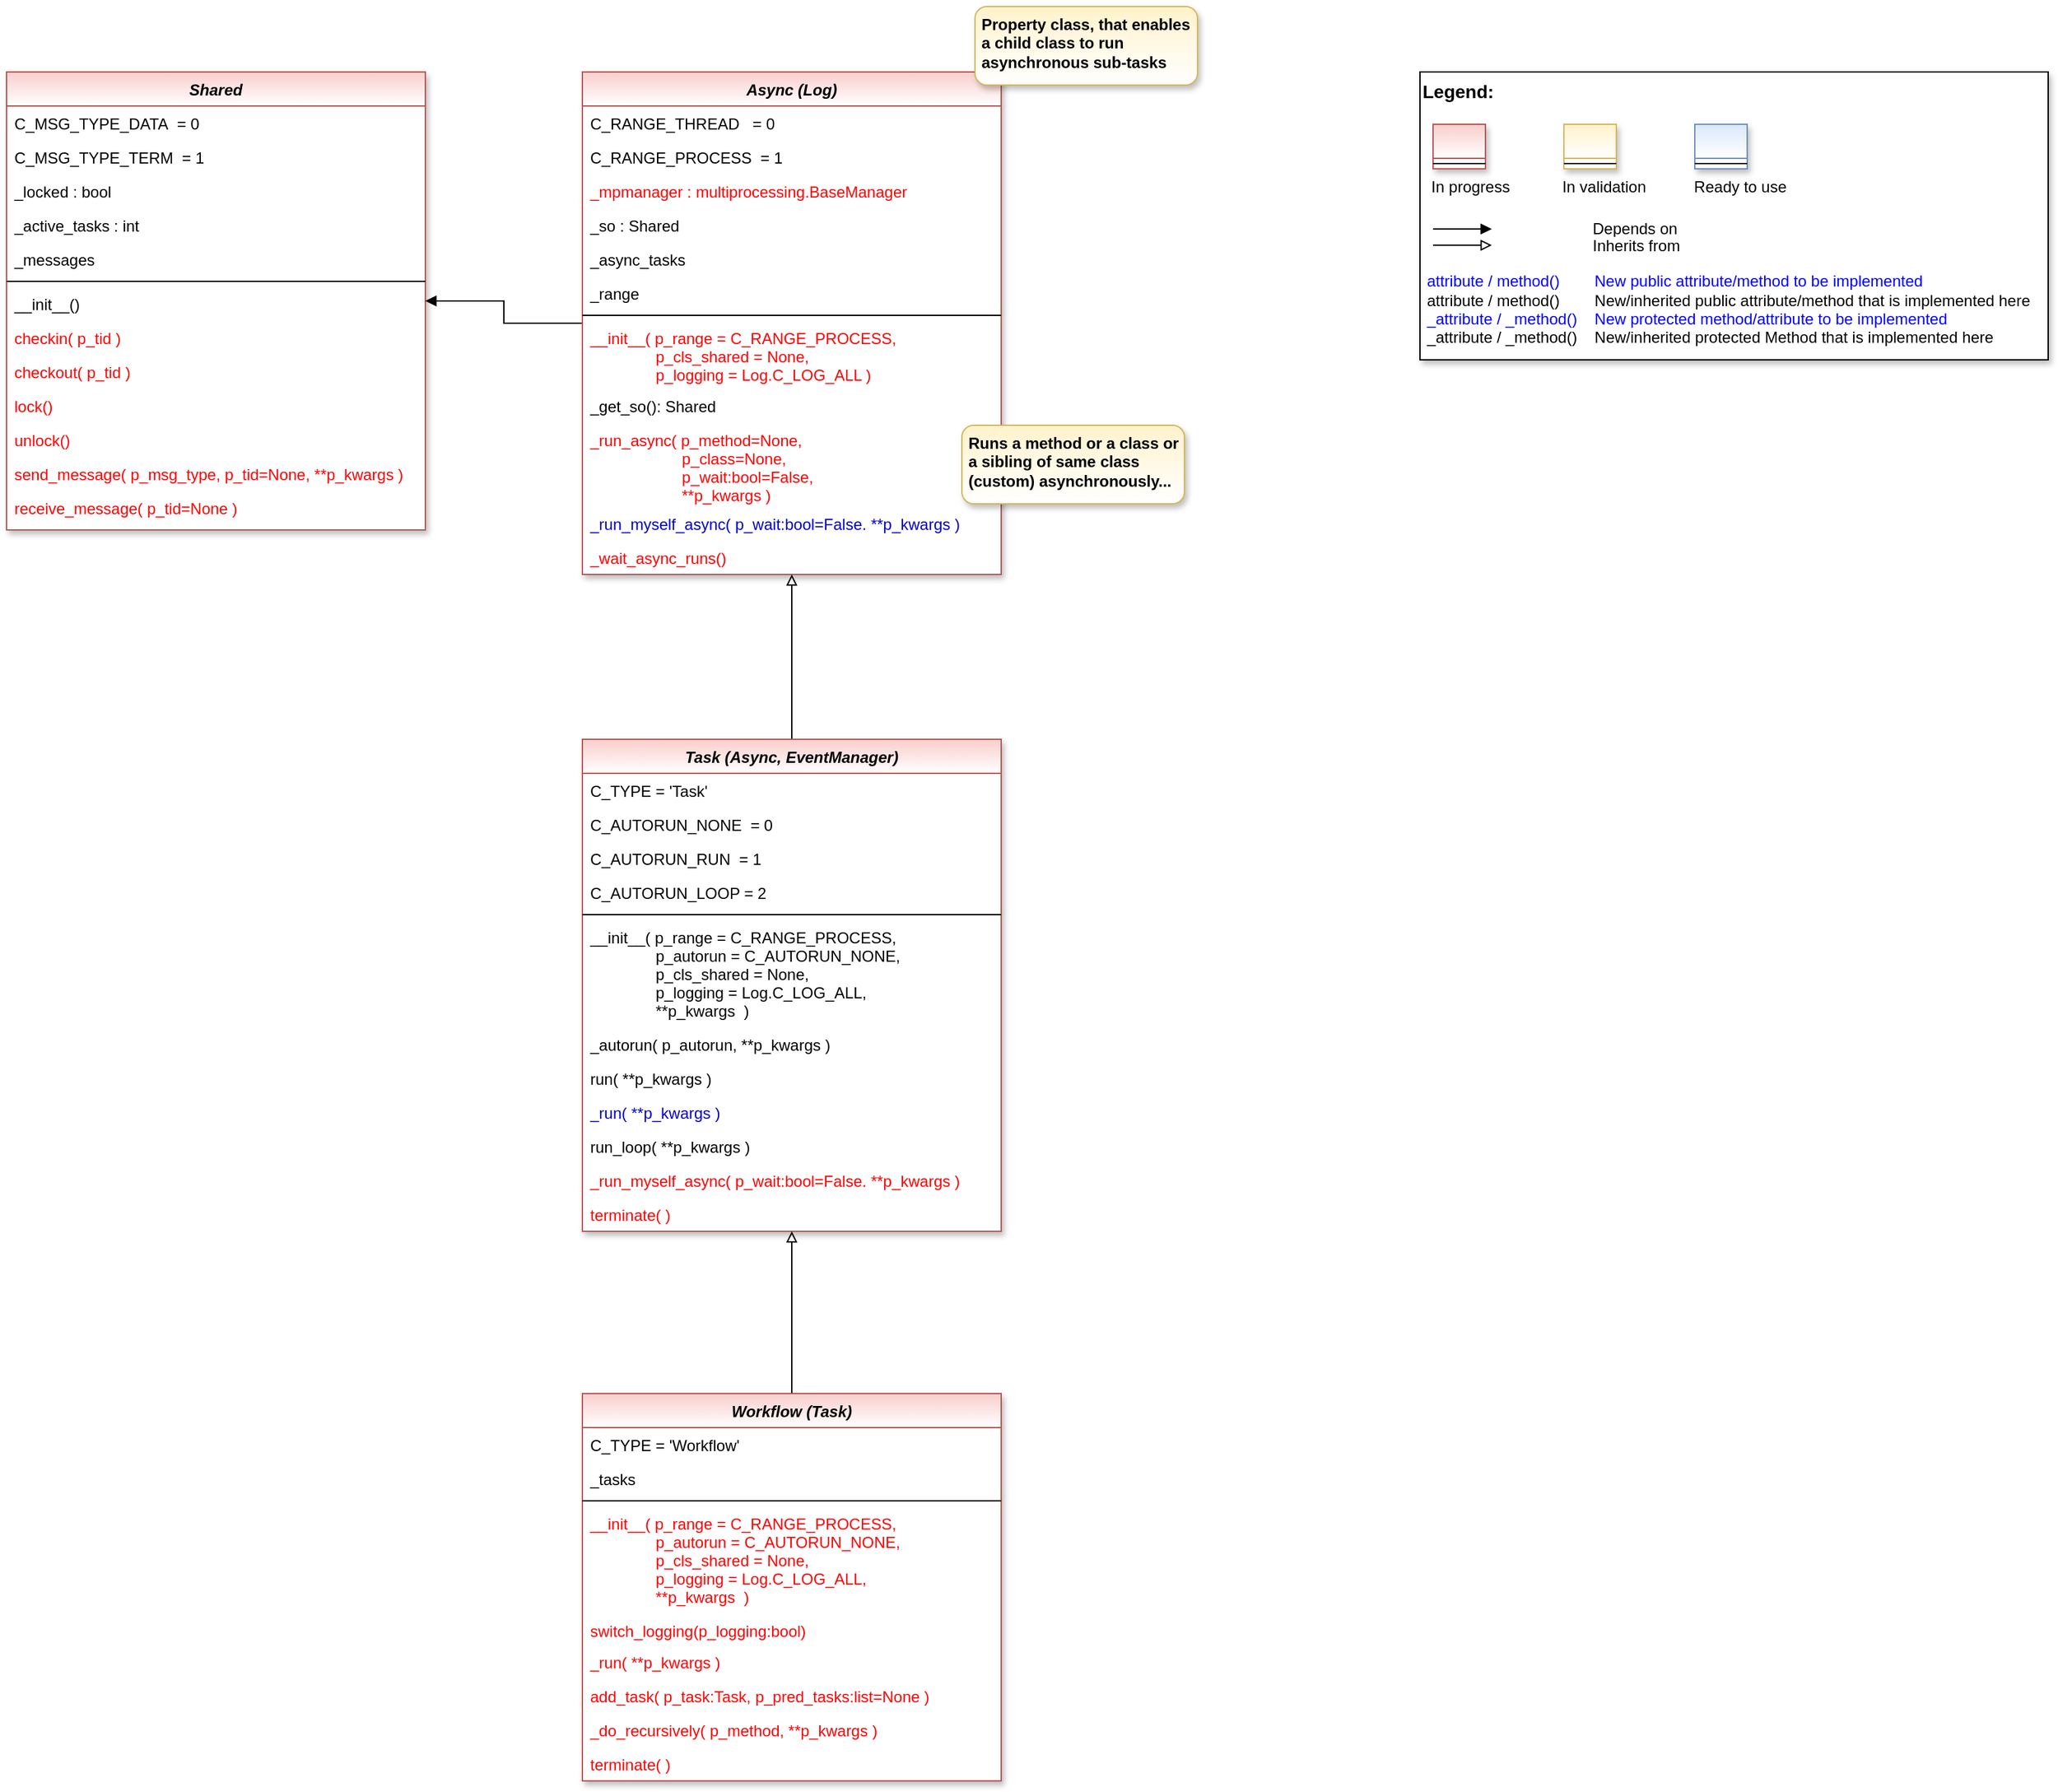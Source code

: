 <mxfile version="20.2.8" type="device"><diagram id="C5RBs43oDa-KdzZeNtuy" name="Page-1"><mxGraphModel dx="1386" dy="5577" grid="1" gridSize="10" guides="1" tooltips="1" connect="1" arrows="1" fold="1" page="1" pageScale="1" pageWidth="1654" pageHeight="2336" math="0" shadow="0"><root><mxCell id="WIyWlLk6GJQsqaUBKTNV-0"/><mxCell id="WIyWlLk6GJQsqaUBKTNV-1" parent="WIyWlLk6GJQsqaUBKTNV-0"/><mxCell id="HHrvhmsQsyEggMaAUGNa-10" value="" style="group" parent="WIyWlLk6GJQsqaUBKTNV-1" vertex="1" connectable="0"><mxGeometry x="1120" y="-4580" width="480" height="220" as="geometry"/></mxCell><mxCell id="HHrvhmsQsyEggMaAUGNa-11" value="&lt;font color=&quot;#000000&quot; size=&quot;1&quot;&gt;&lt;b style=&quot;font-size: 14px&quot;&gt;Legend:&lt;br&gt;&lt;/b&gt;&lt;/font&gt;&lt;br&gt;&lt;br&gt;&lt;br&gt;&lt;font color=&quot;#0000ff&quot; style=&quot;font-size: 6px&quot;&gt;&lt;br&gt;&lt;/font&gt;&lt;span style=&quot;color: rgb(0 , 0 , 0)&quot;&gt;&lt;font style=&quot;font-size: 4px&quot;&gt;&amp;nbsp; &amp;nbsp;&lt;/font&gt;&amp;nbsp;In progress&amp;nbsp; &amp;nbsp; &amp;nbsp; &amp;nbsp; &amp;nbsp; &amp;nbsp; In validation&amp;nbsp; &amp;nbsp; &amp;nbsp; &amp;nbsp; &amp;nbsp; &amp;nbsp;Ready to use&lt;/span&gt;&lt;font color=&quot;#000000&quot;&gt;&amp;nbsp;&lt;br&gt;&lt;/font&gt;&lt;font color=&quot;#0000ff&quot;&gt;&lt;br&gt;&lt;br&gt;&lt;br&gt;&lt;br&gt;&amp;nbsp;attribute / method()&amp;nbsp; &amp;nbsp; &amp;nbsp; &amp;nbsp; New public attribute/method to be implemented&lt;/font&gt;&lt;br&gt;&lt;font color=&quot;#000000&quot;&gt;&amp;nbsp;&lt;/font&gt;&lt;font color=&quot;#000000&quot;&gt;attribute / method()&lt;span&gt;&#9;&lt;/span&gt;&amp;nbsp; &amp;nbsp; &amp;nbsp; &amp;nbsp;New/inherited public attribute/method that is implemented here&lt;br&gt;&lt;/font&gt;&lt;font color=&quot;#0000ff&quot;&gt;&amp;nbsp;_attribute /&amp;nbsp;&lt;/font&gt;&lt;font color=&quot;#0000ff&quot;&gt;_method()&amp;nbsp; &amp;nbsp; New protected method/attribute to be implemented&lt;/font&gt;&lt;br&gt;&lt;font color=&quot;#000000&quot;&gt;&amp;nbsp;_attribute / _method()&amp;nbsp; &amp;nbsp; New/inherited protected Method that is implemented here&lt;br&gt;&lt;/font&gt;&lt;font color=&quot;#000000&quot;&gt;&lt;br&gt;&lt;br&gt;&lt;br&gt;&lt;br&gt;&lt;br&gt;&lt;/font&gt;" style="text;html=1;align=left;verticalAlign=top;whiteSpace=wrap;rounded=0;fontColor=#006600;strokeColor=#000000;shadow=1;fillColor=#ffffff;" parent="HHrvhmsQsyEggMaAUGNa-10" vertex="1"><mxGeometry width="480" height="220" as="geometry"/></mxCell><mxCell id="HHrvhmsQsyEggMaAUGNa-12" value="Depends on" style="endArrow=block;html=1;labelPosition=right;verticalLabelPosition=middle;align=left;verticalAlign=middle;endFill=1;fontSize=12;" parent="HHrvhmsQsyEggMaAUGNa-10" edge="1"><mxGeometry x="-1590" y="-2180" width="50" height="50" as="geometry"><mxPoint x="10.0" y="120.003" as="sourcePoint"/><mxPoint x="54.848" y="120.003" as="targetPoint"/><mxPoint x="98" as="offset"/><Array as="points"><mxPoint x="30" y="120"/></Array></mxGeometry></mxCell><mxCell id="HHrvhmsQsyEggMaAUGNa-13" value="Inherits from" style="endArrow=block;html=1;labelPosition=right;verticalLabelPosition=middle;align=left;verticalAlign=middle;endFill=0;fontSize=12;" parent="HHrvhmsQsyEggMaAUGNa-10" edge="1"><mxGeometry x="-1590" y="-2180" width="50" height="50" as="geometry"><mxPoint x="10.0" y="132.385" as="sourcePoint"/><mxPoint x="54.848" y="132.385" as="targetPoint"/><mxPoint x="98" y="1" as="offset"/></mxGeometry></mxCell><mxCell id="HHrvhmsQsyEggMaAUGNa-14" value="" style="swimlane;fontStyle=3;align=center;verticalAlign=top;childLayout=stackLayout;horizontal=1;startSize=26;horizontalStack=0;resizeParent=1;resizeLast=0;collapsible=1;marginBottom=0;rounded=0;shadow=1;strokeWidth=1;fillColor=#f8cecc;strokeColor=#b85450;gradientColor=#ffffff;swimlaneFillColor=#ffffff;" parent="HHrvhmsQsyEggMaAUGNa-10" vertex="1"><mxGeometry x="10" y="40" width="40" height="34" as="geometry"><mxRectangle x="230" y="140" width="160" height="26" as="alternateBounds"/></mxGeometry></mxCell><mxCell id="HHrvhmsQsyEggMaAUGNa-15" value="" style="line;html=1;strokeWidth=1;align=left;verticalAlign=middle;spacingTop=-1;spacingLeft=3;spacingRight=3;rotatable=0;labelPosition=right;points=[];portConstraint=eastwest;" parent="HHrvhmsQsyEggMaAUGNa-14" vertex="1"><mxGeometry y="26" width="40" height="8" as="geometry"/></mxCell><mxCell id="HHrvhmsQsyEggMaAUGNa-16" value="" style="swimlane;fontStyle=3;align=center;verticalAlign=top;childLayout=stackLayout;horizontal=1;startSize=26;horizontalStack=0;resizeParent=1;resizeLast=0;collapsible=1;marginBottom=0;rounded=0;shadow=1;strokeWidth=1;fillColor=#fff2cc;strokeColor=#d6b656;gradientColor=#ffffff;swimlaneFillColor=#ffffff;" parent="HHrvhmsQsyEggMaAUGNa-10" vertex="1"><mxGeometry x="110" y="40" width="40" height="34" as="geometry"><mxRectangle x="230" y="140" width="160" height="26" as="alternateBounds"/></mxGeometry></mxCell><mxCell id="HHrvhmsQsyEggMaAUGNa-17" value="" style="line;html=1;strokeWidth=1;align=left;verticalAlign=middle;spacingTop=-1;spacingLeft=3;spacingRight=3;rotatable=0;labelPosition=right;points=[];portConstraint=eastwest;" parent="HHrvhmsQsyEggMaAUGNa-16" vertex="1"><mxGeometry y="26" width="40" height="8" as="geometry"/></mxCell><mxCell id="HHrvhmsQsyEggMaAUGNa-18" value="" style="swimlane;fontStyle=3;align=center;verticalAlign=top;childLayout=stackLayout;horizontal=1;startSize=26;horizontalStack=0;resizeParent=1;resizeLast=0;collapsible=1;marginBottom=0;rounded=0;shadow=1;strokeWidth=1;fillColor=#dae8fc;strokeColor=#6c8ebf;gradientColor=#ffffff;swimlaneFillColor=#ffffff;" parent="HHrvhmsQsyEggMaAUGNa-10" vertex="1"><mxGeometry x="210" y="40" width="40" height="34" as="geometry"><mxRectangle x="230" y="140" width="160" height="26" as="alternateBounds"/></mxGeometry></mxCell><mxCell id="HHrvhmsQsyEggMaAUGNa-19" value="" style="line;html=1;strokeWidth=1;align=left;verticalAlign=middle;spacingTop=-1;spacingLeft=3;spacingRight=3;rotatable=0;labelPosition=right;points=[];portConstraint=eastwest;" parent="HHrvhmsQsyEggMaAUGNa-18" vertex="1"><mxGeometry y="26" width="40" height="8" as="geometry"/></mxCell><mxCell id="WDuXBOlFY5vo2XqwVICg-8" value="Shared" style="swimlane;fontStyle=3;align=center;verticalAlign=top;childLayout=stackLayout;horizontal=1;startSize=26;horizontalStack=0;resizeParent=1;resizeLast=0;collapsible=1;marginBottom=0;rounded=0;shadow=1;strokeWidth=1;fillColor=#f8cecc;strokeColor=#b85450;glass=0;swimlaneFillColor=#ffffff;gradientColor=#ffffff;" parent="WIyWlLk6GJQsqaUBKTNV-1" vertex="1"><mxGeometry x="40" y="-4580" width="320" height="350" as="geometry"><mxRectangle x="230" y="140" width="160" height="26" as="alternateBounds"/></mxGeometry></mxCell><mxCell id="Xrg985Fn0SwaRU2RX8xq-21" value="C_MSG_TYPE_DATA  = 0" style="text;align=left;verticalAlign=top;spacingLeft=4;spacingRight=4;overflow=hidden;rotatable=0;points=[[0,0.5],[1,0.5]];portConstraint=eastwest;" parent="WDuXBOlFY5vo2XqwVICg-8" vertex="1"><mxGeometry y="26" width="320" height="26" as="geometry"/></mxCell><mxCell id="Xrg985Fn0SwaRU2RX8xq-22" value="C_MSG_TYPE_TERM  = 1" style="text;align=left;verticalAlign=top;spacingLeft=4;spacingRight=4;overflow=hidden;rotatable=0;points=[[0,0.5],[1,0.5]];portConstraint=eastwest;" parent="WDuXBOlFY5vo2XqwVICg-8" vertex="1"><mxGeometry y="52" width="320" height="26" as="geometry"/></mxCell><mxCell id="WDuXBOlFY5vo2XqwVICg-10" value="_locked : bool" style="text;align=left;verticalAlign=top;spacingLeft=4;spacingRight=4;overflow=hidden;rotatable=0;points=[[0,0.5],[1,0.5]];portConstraint=eastwest;" parent="WDuXBOlFY5vo2XqwVICg-8" vertex="1"><mxGeometry y="78" width="320" height="26" as="geometry"/></mxCell><mxCell id="WDuXBOlFY5vo2XqwVICg-57" value="_active_tasks : int" style="text;align=left;verticalAlign=top;spacingLeft=4;spacingRight=4;overflow=hidden;rotatable=0;points=[[0,0.5],[1,0.5]];portConstraint=eastwest;" parent="WDuXBOlFY5vo2XqwVICg-8" vertex="1"><mxGeometry y="104" width="320" height="26" as="geometry"/></mxCell><mxCell id="Xrg985Fn0SwaRU2RX8xq-18" value="_messages" style="text;align=left;verticalAlign=top;spacingLeft=4;spacingRight=4;overflow=hidden;rotatable=0;points=[[0,0.5],[1,0.5]];portConstraint=eastwest;" parent="WDuXBOlFY5vo2XqwVICg-8" vertex="1"><mxGeometry y="130" width="320" height="26" as="geometry"/></mxCell><mxCell id="WDuXBOlFY5vo2XqwVICg-11" value="" style="line;html=1;strokeWidth=1;align=left;verticalAlign=middle;spacingTop=-1;spacingLeft=3;spacingRight=3;rotatable=0;labelPosition=right;points=[];portConstraint=eastwest;" parent="WDuXBOlFY5vo2XqwVICg-8" vertex="1"><mxGeometry y="156" width="320" height="8" as="geometry"/></mxCell><mxCell id="Vd6ZvMeR5NhDhbVBn8Km-32" value="__init__()" style="text;align=left;verticalAlign=top;spacingLeft=4;spacingRight=4;overflow=hidden;rotatable=0;points=[[0,0.5],[1,0.5]];portConstraint=eastwest;fontColor=default;" parent="WDuXBOlFY5vo2XqwVICg-8" vertex="1"><mxGeometry y="164" width="320" height="26" as="geometry"/></mxCell><mxCell id="WDuXBOlFY5vo2XqwVICg-55" value="checkin( p_tid )" style="text;align=left;verticalAlign=top;spacingLeft=4;spacingRight=4;overflow=hidden;rotatable=0;points=[[0,0.5],[1,0.5]];portConstraint=eastwest;fontColor=#FF0000;" parent="WDuXBOlFY5vo2XqwVICg-8" vertex="1"><mxGeometry y="190" width="320" height="26" as="geometry"/></mxCell><mxCell id="WDuXBOlFY5vo2XqwVICg-56" value="checkout( p_tid )" style="text;align=left;verticalAlign=top;spacingLeft=4;spacingRight=4;overflow=hidden;rotatable=0;points=[[0,0.5],[1,0.5]];portConstraint=eastwest;fontColor=#FF0000;" parent="WDuXBOlFY5vo2XqwVICg-8" vertex="1"><mxGeometry y="216" width="320" height="26" as="geometry"/></mxCell><mxCell id="WDuXBOlFY5vo2XqwVICg-12" value="lock()" style="text;align=left;verticalAlign=top;spacingLeft=4;spacingRight=4;overflow=hidden;rotatable=0;points=[[0,0.5],[1,0.5]];portConstraint=eastwest;fontColor=#FF0000;" parent="WDuXBOlFY5vo2XqwVICg-8" vertex="1"><mxGeometry y="242" width="320" height="26" as="geometry"/></mxCell><mxCell id="WDuXBOlFY5vo2XqwVICg-13" value="unlock()" style="text;align=left;verticalAlign=top;spacingLeft=4;spacingRight=4;overflow=hidden;rotatable=0;points=[[0,0.5],[1,0.5]];portConstraint=eastwest;fontColor=#FF0000;" parent="WDuXBOlFY5vo2XqwVICg-8" vertex="1"><mxGeometry y="268" width="320" height="26" as="geometry"/></mxCell><mxCell id="Xrg985Fn0SwaRU2RX8xq-20" value="send_message( p_msg_type, p_tid=None, **p_kwargs )" style="text;align=left;verticalAlign=top;spacingLeft=4;spacingRight=4;overflow=hidden;rotatable=0;points=[[0,0.5],[1,0.5]];portConstraint=eastwest;fontColor=#FF0000;" parent="WDuXBOlFY5vo2XqwVICg-8" vertex="1"><mxGeometry y="294" width="320" height="26" as="geometry"/></mxCell><mxCell id="Xrg985Fn0SwaRU2RX8xq-23" value="receive_message( p_tid=None )" style="text;align=left;verticalAlign=top;spacingLeft=4;spacingRight=4;overflow=hidden;rotatable=0;points=[[0,0.5],[1,0.5]];portConstraint=eastwest;fontColor=#FF0000;" parent="WDuXBOlFY5vo2XqwVICg-8" vertex="1"><mxGeometry y="320" width="320" height="26" as="geometry"/></mxCell><mxCell id="WDuXBOlFY5vo2XqwVICg-52" style="edgeStyle=orthogonalEdgeStyle;rounded=0;orthogonalLoop=1;jettySize=auto;html=1;endArrow=block;endFill=1;" parent="WIyWlLk6GJQsqaUBKTNV-1" source="WDuXBOlFY5vo2XqwVICg-16" target="WDuXBOlFY5vo2XqwVICg-8" edge="1"><mxGeometry relative="1" as="geometry"/></mxCell><mxCell id="WDuXBOlFY5vo2XqwVICg-16" value="Async (Log)" style="swimlane;fontStyle=3;align=center;verticalAlign=top;childLayout=stackLayout;horizontal=1;startSize=26;horizontalStack=0;resizeParent=1;resizeLast=0;collapsible=1;marginBottom=0;rounded=0;shadow=1;strokeWidth=1;fillColor=#f8cecc;strokeColor=#b85450;glass=0;swimlaneFillColor=#ffffff;gradientColor=#ffffff;" parent="WIyWlLk6GJQsqaUBKTNV-1" vertex="1"><mxGeometry x="480" y="-4580" width="320" height="384" as="geometry"><mxRectangle x="230" y="140" width="160" height="26" as="alternateBounds"/></mxGeometry></mxCell><mxCell id="WDuXBOlFY5vo2XqwVICg-49" value="C_RANGE_THREAD   = 0" style="text;align=left;verticalAlign=top;spacingLeft=4;spacingRight=4;overflow=hidden;rotatable=0;points=[[0,0.5],[1,0.5]];portConstraint=eastwest;" parent="WDuXBOlFY5vo2XqwVICg-16" vertex="1"><mxGeometry y="26" width="320" height="26" as="geometry"/></mxCell><mxCell id="WDuXBOlFY5vo2XqwVICg-48" value="C_RANGE_PROCESS  = 1" style="text;align=left;verticalAlign=top;spacingLeft=4;spacingRight=4;overflow=hidden;rotatable=0;points=[[0,0.5],[1,0.5]];portConstraint=eastwest;" parent="WDuXBOlFY5vo2XqwVICg-16" vertex="1"><mxGeometry y="52" width="320" height="26" as="geometry"/></mxCell><mxCell id="WDuXBOlFY5vo2XqwVICg-54" value="_mpmanager : multiprocessing.BaseManager" style="text;align=left;verticalAlign=top;spacingLeft=4;spacingRight=4;overflow=hidden;rotatable=0;points=[[0,0.5],[1,0.5]];portConstraint=eastwest;fontColor=#FF0000;" parent="WDuXBOlFY5vo2XqwVICg-16" vertex="1"><mxGeometry y="78" width="320" height="26" as="geometry"/></mxCell><mxCell id="WDuXBOlFY5vo2XqwVICg-21" value="_so : Shared" style="text;align=left;verticalAlign=top;spacingLeft=4;spacingRight=4;overflow=hidden;rotatable=0;points=[[0,0.5],[1,0.5]];portConstraint=eastwest;" parent="WDuXBOlFY5vo2XqwVICg-16" vertex="1"><mxGeometry y="104" width="320" height="26" as="geometry"/></mxCell><mxCell id="pchlBqgnYkhymtgT7NQE-0" value="_async_tasks" style="text;align=left;verticalAlign=top;spacingLeft=4;spacingRight=4;overflow=hidden;rotatable=0;points=[[0,0.5],[1,0.5]];portConstraint=eastwest;" parent="WDuXBOlFY5vo2XqwVICg-16" vertex="1"><mxGeometry y="130" width="320" height="26" as="geometry"/></mxCell><mxCell id="yB9JASOUWirnr2m25K4F-0" value="_range" style="text;align=left;verticalAlign=top;spacingLeft=4;spacingRight=4;overflow=hidden;rotatable=0;points=[[0,0.5],[1,0.5]];portConstraint=eastwest;" vertex="1" parent="WDuXBOlFY5vo2XqwVICg-16"><mxGeometry y="156" width="320" height="26" as="geometry"/></mxCell><mxCell id="WDuXBOlFY5vo2XqwVICg-22" value="" style="line;html=1;strokeWidth=1;align=left;verticalAlign=middle;spacingTop=-1;spacingLeft=3;spacingRight=3;rotatable=0;labelPosition=right;points=[];portConstraint=eastwest;" parent="WDuXBOlFY5vo2XqwVICg-16" vertex="1"><mxGeometry y="182" width="320" height="8" as="geometry"/></mxCell><mxCell id="WDuXBOlFY5vo2XqwVICg-23" value="__init__( p_range = C_RANGE_PROCESS,&#10;               p_cls_shared = None,&#10;               p_logging = Log.C_LOG_ALL )" style="text;align=left;verticalAlign=top;spacingLeft=4;spacingRight=4;overflow=hidden;rotatable=0;points=[[0,0.5],[1,0.5]];portConstraint=eastwest;fontColor=#FF0000;" parent="WDuXBOlFY5vo2XqwVICg-16" vertex="1"><mxGeometry y="190" width="320" height="52" as="geometry"/></mxCell><mxCell id="WDuXBOlFY5vo2XqwVICg-58" value="_get_so(): Shared" style="text;align=left;verticalAlign=top;spacingLeft=4;spacingRight=4;overflow=hidden;rotatable=0;points=[[0,0.5],[1,0.5]];portConstraint=eastwest;fontColor=default;" parent="WDuXBOlFY5vo2XqwVICg-16" vertex="1"><mxGeometry y="242" width="320" height="26" as="geometry"/></mxCell><mxCell id="WDuXBOlFY5vo2XqwVICg-26" value="_run_async( p_method=None,&#10;                     p_class=None,&#10;                     p_wait:bool=False,&#10;                     **p_kwargs )" style="text;align=left;verticalAlign=top;spacingLeft=4;spacingRight=4;overflow=hidden;rotatable=0;points=[[0,0.5],[1,0.5]];portConstraint=eastwest;fontColor=#FF0000;" parent="WDuXBOlFY5vo2XqwVICg-16" vertex="1"><mxGeometry y="268" width="320" height="64" as="geometry"/></mxCell><mxCell id="Vd6ZvMeR5NhDhbVBn8Km-47" value="_run_myself_async( p_wait:bool=False. **p_kwargs )" style="text;align=left;verticalAlign=top;spacingLeft=4;spacingRight=4;overflow=hidden;rotatable=0;points=[[0,0.5],[1,0.5]];portConstraint=eastwest;fontColor=#0000CC;" parent="WDuXBOlFY5vo2XqwVICg-16" vertex="1"><mxGeometry y="332" width="320" height="26" as="geometry"/></mxCell><mxCell id="WDuXBOlFY5vo2XqwVICg-28" value="_wait_async_runs()" style="text;align=left;verticalAlign=top;spacingLeft=4;spacingRight=4;overflow=hidden;rotatable=0;points=[[0,0.5],[1,0.5]];portConstraint=eastwest;fontColor=#FF0000;" parent="WDuXBOlFY5vo2XqwVICg-16" vertex="1"><mxGeometry y="358" width="320" height="26" as="geometry"/></mxCell><mxCell id="WDuXBOlFY5vo2XqwVICg-30" value="Property class, that enables a child class to run asynchronous sub-tasks" style="rounded=1;whiteSpace=wrap;html=1;fillColor=#fff2cc;strokeColor=#d6b656;shadow=1;gradientColor=#ffffff;fontStyle=1;align=left;verticalAlign=top;spacingRight=3;spacingLeft=3;" parent="WIyWlLk6GJQsqaUBKTNV-1" vertex="1"><mxGeometry x="780" y="-4630" width="170" height="60" as="geometry"/></mxCell><mxCell id="Vd6ZvMeR5NhDhbVBn8Km-30" style="edgeStyle=orthogonalEdgeStyle;rounded=0;orthogonalLoop=1;jettySize=auto;html=1;fontColor=#0000CC;endArrow=block;endFill=0;" parent="WIyWlLk6GJQsqaUBKTNV-1" source="Vd6ZvMeR5NhDhbVBn8Km-0" target="WDuXBOlFY5vo2XqwVICg-16" edge="1"><mxGeometry relative="1" as="geometry"/></mxCell><mxCell id="Vd6ZvMeR5NhDhbVBn8Km-0" value="Task (Async, EventManager)" style="swimlane;fontStyle=3;align=center;verticalAlign=top;childLayout=stackLayout;horizontal=1;startSize=26;horizontalStack=0;resizeParent=1;resizeLast=0;collapsible=1;marginBottom=0;rounded=0;shadow=1;strokeWidth=1;fillColor=#f8cecc;strokeColor=#b85450;glass=0;swimlaneFillColor=#ffffff;gradientColor=#ffffff;" parent="WIyWlLk6GJQsqaUBKTNV-1" vertex="1"><mxGeometry x="480" y="-4070" width="320" height="376" as="geometry"><mxRectangle x="230" y="140" width="160" height="26" as="alternateBounds"/></mxGeometry></mxCell><mxCell id="Vd6ZvMeR5NhDhbVBn8Km-1" value="C_TYPE = 'Task'" style="text;align=left;verticalAlign=top;spacingLeft=4;spacingRight=4;overflow=hidden;rotatable=0;points=[[0,0.5],[1,0.5]];portConstraint=eastwest;" parent="Vd6ZvMeR5NhDhbVBn8Km-0" vertex="1"><mxGeometry y="26" width="320" height="26" as="geometry"/></mxCell><mxCell id="Vd6ZvMeR5NhDhbVBn8Km-37" value="C_AUTORUN_NONE  = 0" style="text;align=left;verticalAlign=top;spacingLeft=4;spacingRight=4;overflow=hidden;rotatable=0;points=[[0,0.5],[1,0.5]];portConstraint=eastwest;" parent="Vd6ZvMeR5NhDhbVBn8Km-0" vertex="1"><mxGeometry y="52" width="320" height="26" as="geometry"/></mxCell><mxCell id="Vd6ZvMeR5NhDhbVBn8Km-40" value="C_AUTORUN_RUN  = 1" style="text;align=left;verticalAlign=top;spacingLeft=4;spacingRight=4;overflow=hidden;rotatable=0;points=[[0,0.5],[1,0.5]];portConstraint=eastwest;" parent="Vd6ZvMeR5NhDhbVBn8Km-0" vertex="1"><mxGeometry y="78" width="320" height="26" as="geometry"/></mxCell><mxCell id="Vd6ZvMeR5NhDhbVBn8Km-41" value="C_AUTORUN_LOOP = 2" style="text;align=left;verticalAlign=top;spacingLeft=4;spacingRight=4;overflow=hidden;rotatable=0;points=[[0,0.5],[1,0.5]];portConstraint=eastwest;" parent="Vd6ZvMeR5NhDhbVBn8Km-0" vertex="1"><mxGeometry y="104" width="320" height="26" as="geometry"/></mxCell><mxCell id="Vd6ZvMeR5NhDhbVBn8Km-6" value="" style="line;html=1;strokeWidth=1;align=left;verticalAlign=middle;spacingTop=-1;spacingLeft=3;spacingRight=3;rotatable=0;labelPosition=right;points=[];portConstraint=eastwest;" parent="Vd6ZvMeR5NhDhbVBn8Km-0" vertex="1"><mxGeometry y="130" width="320" height="8" as="geometry"/></mxCell><mxCell id="Vd6ZvMeR5NhDhbVBn8Km-34" value="__init__( p_range = C_RANGE_PROCESS,&#10;               p_autorun = C_AUTORUN_NONE,&#10;               p_cls_shared = None,&#10;               p_logging = Log.C_LOG_ALL,&#10;               **p_kwargs  )" style="text;align=left;verticalAlign=top;spacingLeft=4;spacingRight=4;overflow=hidden;rotatable=0;points=[[0,0.5],[1,0.5]];portConstraint=eastwest;fontColor=default;" parent="Vd6ZvMeR5NhDhbVBn8Km-0" vertex="1"><mxGeometry y="138" width="320" height="82" as="geometry"/></mxCell><mxCell id="Vd6ZvMeR5NhDhbVBn8Km-35" value="_autorun( p_autorun, **p_kwargs )" style="text;align=left;verticalAlign=top;spacingLeft=4;spacingRight=4;overflow=hidden;rotatable=0;points=[[0,0.5],[1,0.5]];portConstraint=eastwest;fontColor=default;" parent="Vd6ZvMeR5NhDhbVBn8Km-0" vertex="1"><mxGeometry y="220" width="320" height="26" as="geometry"/></mxCell><mxCell id="Vd6ZvMeR5NhDhbVBn8Km-14" value="run( **p_kwargs )" style="text;align=left;verticalAlign=top;spacingLeft=4;spacingRight=4;overflow=hidden;rotatable=0;points=[[0,0.5],[1,0.5]];portConstraint=eastwest;" parent="Vd6ZvMeR5NhDhbVBn8Km-0" vertex="1"><mxGeometry y="246" width="320" height="26" as="geometry"/></mxCell><mxCell id="Vd6ZvMeR5NhDhbVBn8Km-15" value="_run( **p_kwargs )" style="text;align=left;verticalAlign=top;spacingLeft=4;spacingRight=4;overflow=hidden;rotatable=0;points=[[0,0.5],[1,0.5]];portConstraint=eastwest;fontColor=#0000CC;" parent="Vd6ZvMeR5NhDhbVBn8Km-0" vertex="1"><mxGeometry y="272" width="320" height="26" as="geometry"/></mxCell><mxCell id="Vd6ZvMeR5NhDhbVBn8Km-33" value="run_loop( **p_kwargs )" style="text;align=left;verticalAlign=top;spacingLeft=4;spacingRight=4;overflow=hidden;rotatable=0;points=[[0,0.5],[1,0.5]];portConstraint=eastwest;" parent="Vd6ZvMeR5NhDhbVBn8Km-0" vertex="1"><mxGeometry y="298" width="320" height="26" as="geometry"/></mxCell><mxCell id="Vd6ZvMeR5NhDhbVBn8Km-48" value="_run_myself_async( p_wait:bool=False. **p_kwargs )" style="text;align=left;verticalAlign=top;spacingLeft=4;spacingRight=4;overflow=hidden;rotatable=0;points=[[0,0.5],[1,0.5]];portConstraint=eastwest;fontColor=#FF0000;" parent="Vd6ZvMeR5NhDhbVBn8Km-0" vertex="1"><mxGeometry y="324" width="320" height="26" as="geometry"/></mxCell><mxCell id="EakcW2GgB84RM8lobg4D-1" value="terminate( )" style="text;align=left;verticalAlign=top;spacingLeft=4;spacingRight=4;overflow=hidden;rotatable=0;points=[[0,0.5],[1,0.5]];portConstraint=eastwest;fontColor=#FF0000;" parent="Vd6ZvMeR5NhDhbVBn8Km-0" vertex="1"><mxGeometry y="350" width="320" height="26" as="geometry"/></mxCell><mxCell id="Vd6ZvMeR5NhDhbVBn8Km-31" style="edgeStyle=orthogonalEdgeStyle;rounded=0;orthogonalLoop=1;jettySize=auto;html=1;fontColor=#0000CC;endArrow=block;endFill=0;" parent="WIyWlLk6GJQsqaUBKTNV-1" source="Vd6ZvMeR5NhDhbVBn8Km-16" target="Vd6ZvMeR5NhDhbVBn8Km-0" edge="1"><mxGeometry relative="1" as="geometry"/></mxCell><mxCell id="Vd6ZvMeR5NhDhbVBn8Km-16" value="Workflow (Task)" style="swimlane;fontStyle=3;align=center;verticalAlign=top;childLayout=stackLayout;horizontal=1;startSize=26;horizontalStack=0;resizeParent=1;resizeLast=0;collapsible=1;marginBottom=0;rounded=0;shadow=1;strokeWidth=1;fillColor=#f8cecc;strokeColor=#b85450;glass=0;swimlaneFillColor=#ffffff;gradientColor=#ffffff;" parent="WIyWlLk6GJQsqaUBKTNV-1" vertex="1"><mxGeometry x="480" y="-3570" width="320" height="296" as="geometry"><mxRectangle x="230" y="140" width="160" height="26" as="alternateBounds"/></mxGeometry></mxCell><mxCell id="Vd6ZvMeR5NhDhbVBn8Km-17" value="C_TYPE = 'Workflow'" style="text;align=left;verticalAlign=top;spacingLeft=4;spacingRight=4;overflow=hidden;rotatable=0;points=[[0,0.5],[1,0.5]];portConstraint=eastwest;" parent="Vd6ZvMeR5NhDhbVBn8Km-16" vertex="1"><mxGeometry y="26" width="320" height="26" as="geometry"/></mxCell><mxCell id="Vd6ZvMeR5NhDhbVBn8Km-42" value="_tasks" style="text;align=left;verticalAlign=top;spacingLeft=4;spacingRight=4;overflow=hidden;rotatable=0;points=[[0,0.5],[1,0.5]];portConstraint=eastwest;" parent="Vd6ZvMeR5NhDhbVBn8Km-16" vertex="1"><mxGeometry y="52" width="320" height="26" as="geometry"/></mxCell><mxCell id="Vd6ZvMeR5NhDhbVBn8Km-18" value="" style="line;html=1;strokeWidth=1;align=left;verticalAlign=middle;spacingTop=-1;spacingLeft=3;spacingRight=3;rotatable=0;labelPosition=right;points=[];portConstraint=eastwest;" parent="Vd6ZvMeR5NhDhbVBn8Km-16" vertex="1"><mxGeometry y="78" width="320" height="8" as="geometry"/></mxCell><mxCell id="pchlBqgnYkhymtgT7NQE-1" value="__init__( p_range = C_RANGE_PROCESS,&#10;               p_autorun = C_AUTORUN_NONE,&#10;               p_cls_shared = None,&#10;               p_logging = Log.C_LOG_ALL,&#10;               **p_kwargs  )" style="text;align=left;verticalAlign=top;spacingLeft=4;spacingRight=4;overflow=hidden;rotatable=0;points=[[0,0.5],[1,0.5]];portConstraint=eastwest;fontColor=#FF0000;" parent="Vd6ZvMeR5NhDhbVBn8Km-16" vertex="1"><mxGeometry y="86" width="320" height="82" as="geometry"/></mxCell><mxCell id="y89YmuPWyrjbA7yrGEmG-1" value="switch_logging(p_logging:bool)" style="text;align=left;verticalAlign=top;spacingLeft=4;spacingRight=4;overflow=hidden;rotatable=0;points=[[0,0.5],[1,0.5]];portConstraint=eastwest;fontColor=#FF0000;" parent="Vd6ZvMeR5NhDhbVBn8Km-16" vertex="1"><mxGeometry y="168" width="320" height="24" as="geometry"/></mxCell><mxCell id="Vd6ZvMeR5NhDhbVBn8Km-20" value="_run( **p_kwargs )" style="text;align=left;verticalAlign=top;spacingLeft=4;spacingRight=4;overflow=hidden;rotatable=0;points=[[0,0.5],[1,0.5]];portConstraint=eastwest;fontColor=#FF0000;" parent="Vd6ZvMeR5NhDhbVBn8Km-16" vertex="1"><mxGeometry y="192" width="320" height="26" as="geometry"/></mxCell><mxCell id="Vd6ZvMeR5NhDhbVBn8Km-22" value="add_task( p_task:Task, p_pred_tasks:list=None )" style="text;align=left;verticalAlign=top;spacingLeft=4;spacingRight=4;overflow=hidden;rotatable=0;points=[[0,0.5],[1,0.5]];portConstraint=eastwest;fontColor=#FF0000;" parent="Vd6ZvMeR5NhDhbVBn8Km-16" vertex="1"><mxGeometry y="218" width="320" height="26" as="geometry"/></mxCell><mxCell id="y89YmuPWyrjbA7yrGEmG-0" value="_do_recursively( p_method, **p_kwargs )" style="text;align=left;verticalAlign=top;spacingLeft=4;spacingRight=4;overflow=hidden;rotatable=0;points=[[0,0.5],[1,0.5]];portConstraint=eastwest;fontColor=#FF0000;" parent="Vd6ZvMeR5NhDhbVBn8Km-16" vertex="1"><mxGeometry y="244" width="320" height="26" as="geometry"/></mxCell><mxCell id="EakcW2GgB84RM8lobg4D-2" value="terminate( )" style="text;align=left;verticalAlign=top;spacingLeft=4;spacingRight=4;overflow=hidden;rotatable=0;points=[[0,0.5],[1,0.5]];portConstraint=eastwest;fontColor=#FF0000;" parent="Vd6ZvMeR5NhDhbVBn8Km-16" vertex="1"><mxGeometry y="270" width="320" height="26" as="geometry"/></mxCell><mxCell id="Vd6ZvMeR5NhDhbVBn8Km-44" value="Runs a method or a class or a sibling of same class (custom) asynchronously..." style="rounded=1;whiteSpace=wrap;html=1;fillColor=#fff2cc;strokeColor=#d6b656;shadow=1;gradientColor=#ffffff;fontStyle=1;align=left;verticalAlign=top;spacingRight=3;spacingLeft=3;" parent="WIyWlLk6GJQsqaUBKTNV-1" vertex="1"><mxGeometry x="770" y="-4310" width="170" height="60" as="geometry"/></mxCell></root></mxGraphModel></diagram></mxfile>